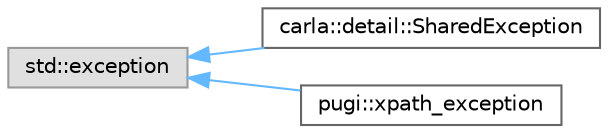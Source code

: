 digraph "类继承关系图"
{
 // INTERACTIVE_SVG=YES
 // LATEX_PDF_SIZE
  bgcolor="transparent";
  edge [fontname=Helvetica,fontsize=10,labelfontname=Helvetica,labelfontsize=10];
  node [fontname=Helvetica,fontsize=10,shape=box,height=0.2,width=0.4];
  rankdir="LR";
  Node0 [id="Node000000",label="std::exception",height=0.2,width=0.4,color="grey60", fillcolor="#E0E0E0", style="filled",tooltip=" "];
  Node0 -> Node1 [id="edge332_Node000000_Node000001",dir="back",color="steelblue1",style="solid",tooltip=" "];
  Node1 [id="Node000001",label="carla::detail::SharedException",height=0.2,width=0.4,color="grey40", fillcolor="white", style="filled",URL="$da/d82/classcarla_1_1detail_1_1SharedException.html",tooltip=" "];
  Node0 -> Node2 [id="edge333_Node000000_Node000002",dir="back",color="steelblue1",style="solid",tooltip=" "];
  Node2 [id="Node000002",label="pugi::xpath_exception",height=0.2,width=0.4,color="grey40", fillcolor="white", style="filled",URL="$db/db1/classpugi_1_1xpath__exception.html",tooltip=" "];
}

